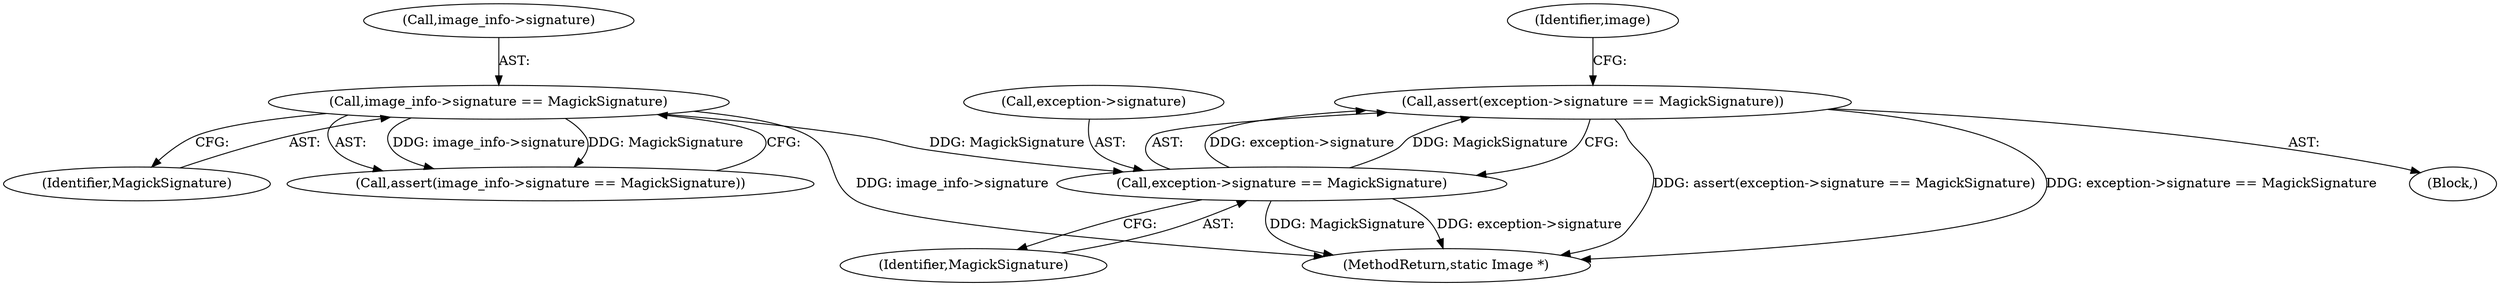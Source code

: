 digraph "0_ImageMagick_f6e9d0d9955e85bdd7540b251cd50d598dacc5e6_1@API" {
"1000152" [label="(Call,assert(exception->signature == MagickSignature))"];
"1000153" [label="(Call,exception->signature == MagickSignature)"];
"1000126" [label="(Call,image_info->signature == MagickSignature)"];
"1000127" [label="(Call,image_info->signature)"];
"1000157" [label="(Identifier,MagickSignature)"];
"1000154" [label="(Call,exception->signature)"];
"1000130" [label="(Identifier,MagickSignature)"];
"1000159" [label="(Identifier,image)"];
"1000152" [label="(Call,assert(exception->signature == MagickSignature))"];
"1000126" [label="(Call,image_info->signature == MagickSignature)"];
"1000153" [label="(Call,exception->signature == MagickSignature)"];
"1000125" [label="(Call,assert(image_info->signature == MagickSignature))"];
"1000108" [label="(Block,)"];
"1000549" [label="(MethodReturn,static Image *)"];
"1000152" -> "1000108"  [label="AST: "];
"1000152" -> "1000153"  [label="CFG: "];
"1000153" -> "1000152"  [label="AST: "];
"1000159" -> "1000152"  [label="CFG: "];
"1000152" -> "1000549"  [label="DDG: assert(exception->signature == MagickSignature)"];
"1000152" -> "1000549"  [label="DDG: exception->signature == MagickSignature"];
"1000153" -> "1000152"  [label="DDG: exception->signature"];
"1000153" -> "1000152"  [label="DDG: MagickSignature"];
"1000153" -> "1000157"  [label="CFG: "];
"1000154" -> "1000153"  [label="AST: "];
"1000157" -> "1000153"  [label="AST: "];
"1000153" -> "1000549"  [label="DDG: MagickSignature"];
"1000153" -> "1000549"  [label="DDG: exception->signature"];
"1000126" -> "1000153"  [label="DDG: MagickSignature"];
"1000126" -> "1000125"  [label="AST: "];
"1000126" -> "1000130"  [label="CFG: "];
"1000127" -> "1000126"  [label="AST: "];
"1000130" -> "1000126"  [label="AST: "];
"1000125" -> "1000126"  [label="CFG: "];
"1000126" -> "1000549"  [label="DDG: image_info->signature"];
"1000126" -> "1000125"  [label="DDG: image_info->signature"];
"1000126" -> "1000125"  [label="DDG: MagickSignature"];
}
